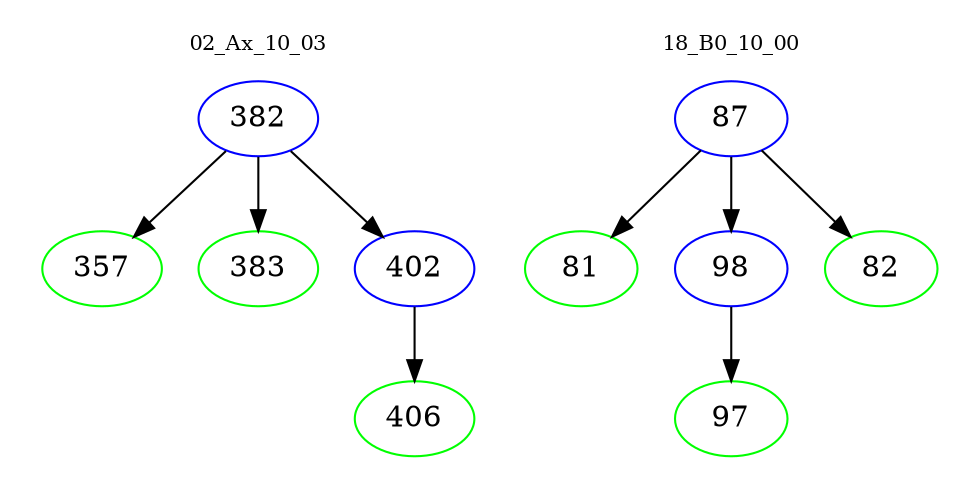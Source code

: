 digraph{
subgraph cluster_0 {
color = white
label = "02_Ax_10_03";
fontsize=10;
T0_382 [label="382", color="blue"]
T0_382 -> T0_357 [color="black"]
T0_357 [label="357", color="green"]
T0_382 -> T0_383 [color="black"]
T0_383 [label="383", color="green"]
T0_382 -> T0_402 [color="black"]
T0_402 [label="402", color="blue"]
T0_402 -> T0_406 [color="black"]
T0_406 [label="406", color="green"]
}
subgraph cluster_1 {
color = white
label = "18_B0_10_00";
fontsize=10;
T1_87 [label="87", color="blue"]
T1_87 -> T1_81 [color="black"]
T1_81 [label="81", color="green"]
T1_87 -> T1_98 [color="black"]
T1_98 [label="98", color="blue"]
T1_98 -> T1_97 [color="black"]
T1_97 [label="97", color="green"]
T1_87 -> T1_82 [color="black"]
T1_82 [label="82", color="green"]
}
}
